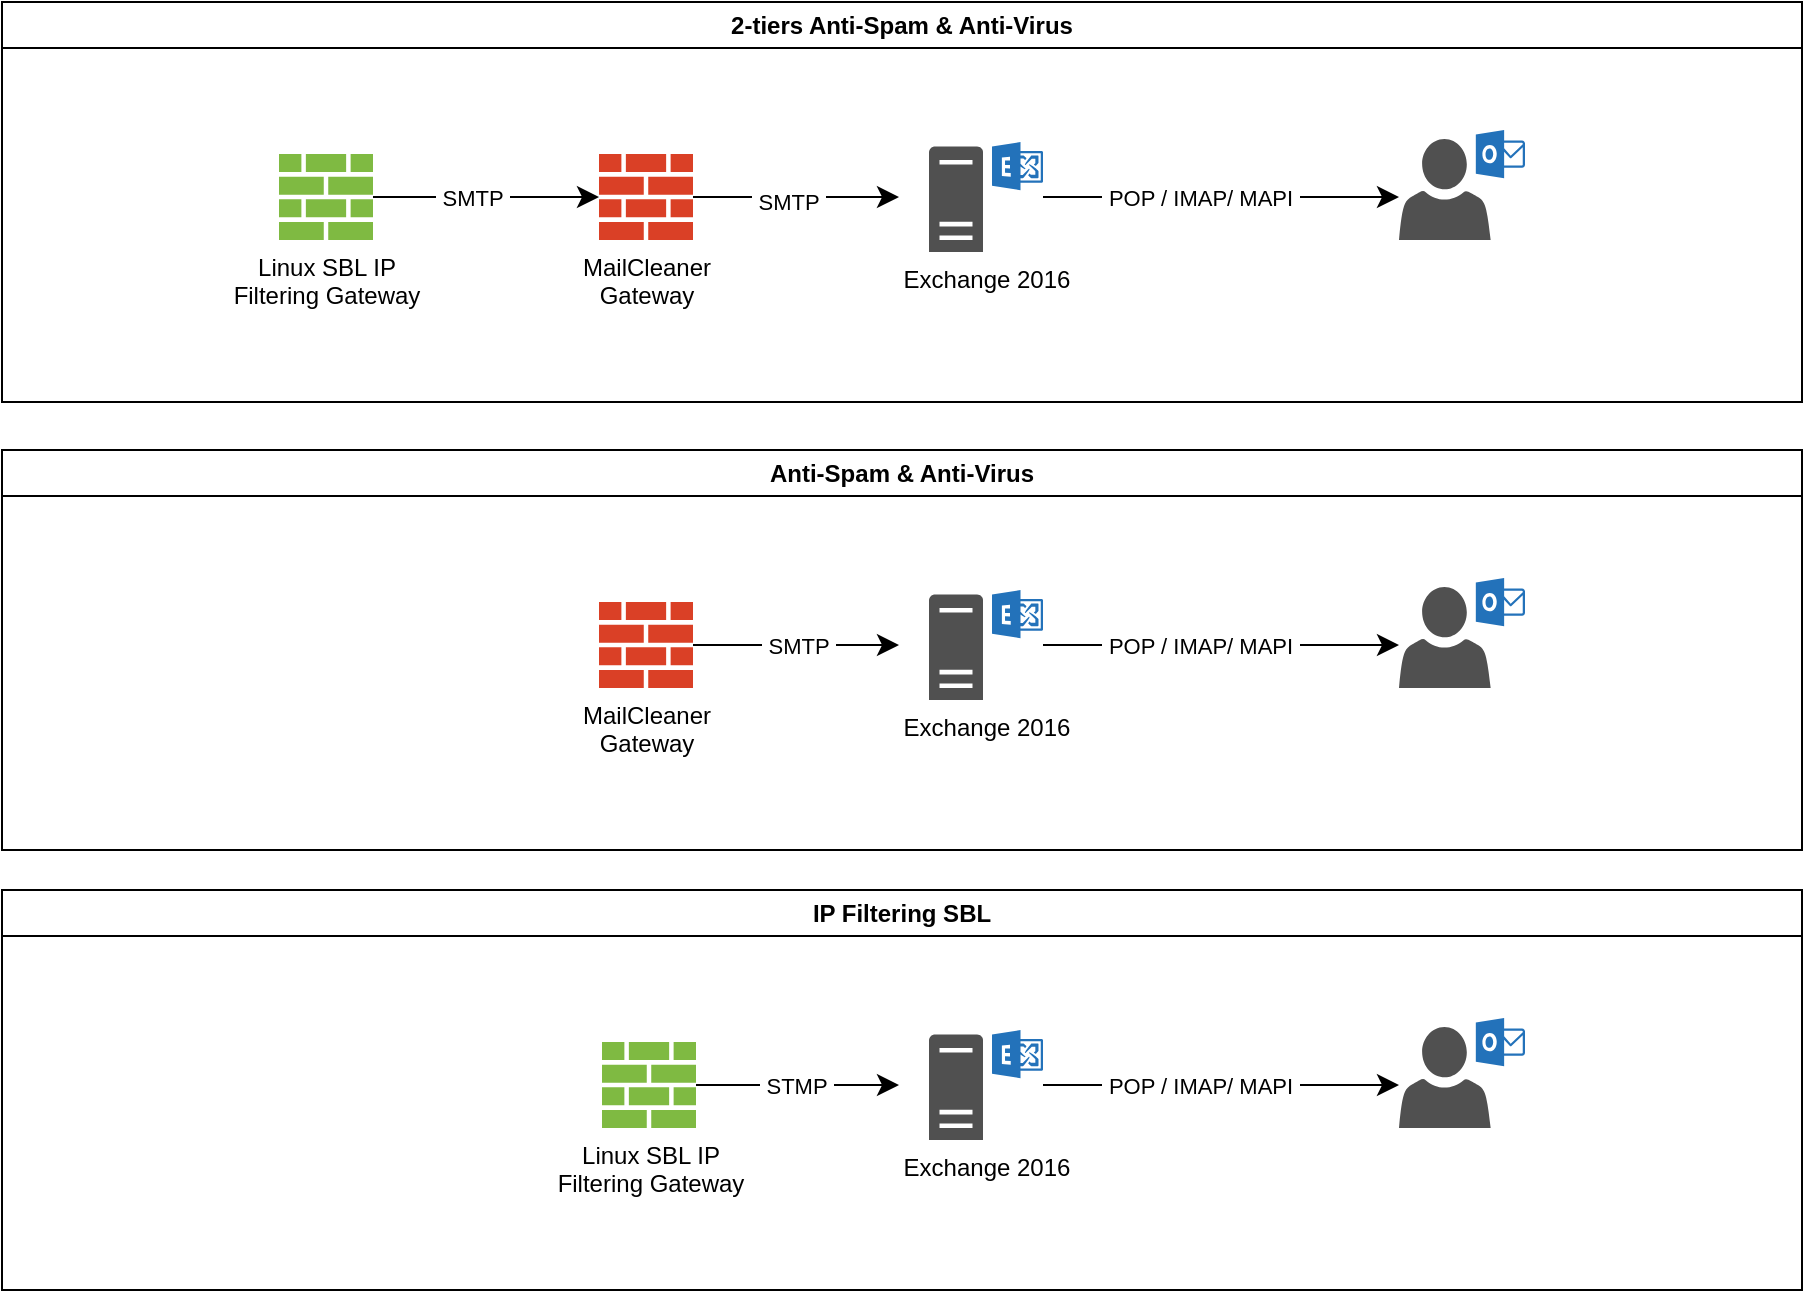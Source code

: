 <mxfile version="24.8.4">
  <diagram name="Page-1" id="WqW7R9khG8hF56QRZZt0">
    <mxGraphModel dx="1290" dy="562" grid="1" gridSize="10" guides="1" tooltips="1" connect="1" arrows="1" fold="1" page="1" pageScale="1" pageWidth="1169" pageHeight="827" math="0" shadow="0">
      <root>
        <mxCell id="0" />
        <mxCell id="1" parent="0" />
        <mxCell id="NJPx6vtatyjdSkyE2h1o-10" value="2-tiers Anti-Spam &amp;amp; Anti-Virus" style="swimlane;whiteSpace=wrap;html=1;startSize=23;" vertex="1" parent="1">
          <mxGeometry x="40" y="26" width="900" height="200" as="geometry" />
        </mxCell>
        <mxCell id="NJPx6vtatyjdSkyE2h1o-11" value="&lt;div&gt;&lt;span style=&quot;background-color: initial;&quot;&gt;Exchange 2016&lt;/span&gt;&lt;/div&gt;" style="sketch=0;pointerEvents=1;shadow=0;dashed=0;html=1;strokeColor=none;fillColor=#505050;labelPosition=center;verticalLabelPosition=bottom;verticalAlign=top;outlineConnect=0;align=center;shape=mxgraph.office.servers.exchange_server;" vertex="1" parent="NJPx6vtatyjdSkyE2h1o-10">
          <mxGeometry x="463.5" y="70" width="57" height="55" as="geometry" />
        </mxCell>
        <mxCell id="NJPx6vtatyjdSkyE2h1o-12" value="" style="sketch=0;pointerEvents=1;shadow=0;dashed=0;html=1;strokeColor=none;fillColor=#505050;labelPosition=center;verticalLabelPosition=bottom;verticalAlign=top;outlineConnect=0;align=center;shape=mxgraph.office.users.outlook_user;" vertex="1" parent="NJPx6vtatyjdSkyE2h1o-10">
          <mxGeometry x="698.5" y="64" width="63" height="55" as="geometry" />
        </mxCell>
        <mxCell id="NJPx6vtatyjdSkyE2h1o-13" value="MailCleaner&lt;br&gt;Gateway" style="sketch=0;pointerEvents=1;shadow=0;dashed=0;html=1;strokeColor=none;labelPosition=center;verticalLabelPosition=bottom;verticalAlign=top;outlineConnect=0;align=center;shape=mxgraph.office.concepts.firewall;fillColor=#DA4026;" vertex="1" parent="NJPx6vtatyjdSkyE2h1o-10">
          <mxGeometry x="298.5" y="76" width="47" height="43" as="geometry" />
        </mxCell>
        <mxCell id="NJPx6vtatyjdSkyE2h1o-14" value="Linux SBL IP&lt;br&gt;Filtering Gateway" style="sketch=0;pointerEvents=1;shadow=0;dashed=0;html=1;strokeColor=none;labelPosition=center;verticalLabelPosition=bottom;verticalAlign=top;outlineConnect=0;align=center;shape=mxgraph.office.concepts.firewall;fillColor=#7FBA42;" vertex="1" parent="NJPx6vtatyjdSkyE2h1o-10">
          <mxGeometry x="138.5" y="76" width="47" height="43" as="geometry" />
        </mxCell>
        <mxCell id="NJPx6vtatyjdSkyE2h1o-15" value="" style="edgeStyle=segmentEdgeStyle;endArrow=classic;html=1;curved=0;rounded=0;endSize=8;startSize=8;" edge="1" parent="NJPx6vtatyjdSkyE2h1o-10" source="NJPx6vtatyjdSkyE2h1o-14" target="NJPx6vtatyjdSkyE2h1o-13">
          <mxGeometry width="50" height="50" relative="1" as="geometry">
            <mxPoint x="278.5" as="sourcePoint" />
            <mxPoint x="328.5" y="-50" as="targetPoint" />
          </mxGeometry>
        </mxCell>
        <mxCell id="NJPx6vtatyjdSkyE2h1o-36" value="&amp;nbsp;SMTP&amp;nbsp;" style="edgeLabel;html=1;align=center;verticalAlign=middle;resizable=0;points=[];" vertex="1" connectable="0" parent="NJPx6vtatyjdSkyE2h1o-15">
          <mxGeometry x="-0.142" y="1" relative="1" as="geometry">
            <mxPoint x="1" y="1" as="offset" />
          </mxGeometry>
        </mxCell>
        <mxCell id="NJPx6vtatyjdSkyE2h1o-16" value="" style="edgeStyle=segmentEdgeStyle;endArrow=classic;html=1;curved=0;rounded=0;endSize=8;startSize=8;" edge="1" parent="NJPx6vtatyjdSkyE2h1o-10" source="NJPx6vtatyjdSkyE2h1o-13">
          <mxGeometry width="50" height="50" relative="1" as="geometry">
            <mxPoint x="368.5" y="-40" as="sourcePoint" />
            <mxPoint x="448.5" y="98" as="targetPoint" />
          </mxGeometry>
        </mxCell>
        <mxCell id="NJPx6vtatyjdSkyE2h1o-37" value="&amp;nbsp;SMTP&amp;nbsp;" style="edgeLabel;html=1;align=center;verticalAlign=middle;resizable=0;points=[];" vertex="1" connectable="0" parent="NJPx6vtatyjdSkyE2h1o-16">
          <mxGeometry x="-0.082" y="-1" relative="1" as="geometry">
            <mxPoint y="1" as="offset" />
          </mxGeometry>
        </mxCell>
        <mxCell id="NJPx6vtatyjdSkyE2h1o-17" value="" style="edgeStyle=segmentEdgeStyle;endArrow=classic;html=1;curved=0;rounded=0;endSize=8;startSize=8;" edge="1" parent="NJPx6vtatyjdSkyE2h1o-10" source="NJPx6vtatyjdSkyE2h1o-11" target="NJPx6vtatyjdSkyE2h1o-12">
          <mxGeometry width="50" height="50" relative="1" as="geometry">
            <mxPoint x="608.5" y="110" as="sourcePoint" />
            <mxPoint x="658.5" y="60" as="targetPoint" />
          </mxGeometry>
        </mxCell>
        <mxCell id="NJPx6vtatyjdSkyE2h1o-18" value="&amp;nbsp;POP / IMAP/ MAPI&amp;nbsp;" style="edgeLabel;html=1;align=center;verticalAlign=middle;resizable=0;points=[];" vertex="1" connectable="0" parent="NJPx6vtatyjdSkyE2h1o-17">
          <mxGeometry x="-0.372" y="-1" relative="1" as="geometry">
            <mxPoint x="22" y="-1" as="offset" />
          </mxGeometry>
        </mxCell>
        <mxCell id="NJPx6vtatyjdSkyE2h1o-19" value="Anti-Spam &amp;amp; Anti-Virus" style="swimlane;whiteSpace=wrap;html=1;" vertex="1" parent="1">
          <mxGeometry x="40" y="250" width="900" height="200" as="geometry" />
        </mxCell>
        <mxCell id="NJPx6vtatyjdSkyE2h1o-20" value="&lt;div&gt;&lt;span style=&quot;background-color: initial;&quot;&gt;Exchange 2016&lt;/span&gt;&lt;/div&gt;" style="sketch=0;pointerEvents=1;shadow=0;dashed=0;html=1;strokeColor=none;fillColor=#505050;labelPosition=center;verticalLabelPosition=bottom;verticalAlign=top;outlineConnect=0;align=center;shape=mxgraph.office.servers.exchange_server;" vertex="1" parent="NJPx6vtatyjdSkyE2h1o-19">
          <mxGeometry x="463.5" y="70" width="57" height="55" as="geometry" />
        </mxCell>
        <mxCell id="NJPx6vtatyjdSkyE2h1o-21" value="" style="sketch=0;pointerEvents=1;shadow=0;dashed=0;html=1;strokeColor=none;fillColor=#505050;labelPosition=center;verticalLabelPosition=bottom;verticalAlign=top;outlineConnect=0;align=center;shape=mxgraph.office.users.outlook_user;" vertex="1" parent="NJPx6vtatyjdSkyE2h1o-19">
          <mxGeometry x="698.5" y="64" width="63" height="55" as="geometry" />
        </mxCell>
        <mxCell id="NJPx6vtatyjdSkyE2h1o-22" value="MailCleaner&lt;br&gt;Gateway" style="sketch=0;pointerEvents=1;shadow=0;dashed=0;html=1;strokeColor=none;labelPosition=center;verticalLabelPosition=bottom;verticalAlign=top;outlineConnect=0;align=center;shape=mxgraph.office.concepts.firewall;fillColor=#DA4026;" vertex="1" parent="NJPx6vtatyjdSkyE2h1o-19">
          <mxGeometry x="298.5" y="76" width="47" height="43" as="geometry" />
        </mxCell>
        <mxCell id="NJPx6vtatyjdSkyE2h1o-25" value="" style="edgeStyle=segmentEdgeStyle;endArrow=classic;html=1;curved=0;rounded=0;endSize=8;startSize=8;" edge="1" parent="NJPx6vtatyjdSkyE2h1o-19" source="NJPx6vtatyjdSkyE2h1o-22">
          <mxGeometry width="50" height="50" relative="1" as="geometry">
            <mxPoint x="368.5" y="-40" as="sourcePoint" />
            <mxPoint x="448.5" y="98" as="targetPoint" />
          </mxGeometry>
        </mxCell>
        <mxCell id="NJPx6vtatyjdSkyE2h1o-38" value="&amp;nbsp;SMTP&amp;nbsp;" style="edgeLabel;html=1;align=center;verticalAlign=middle;resizable=0;points=[];" vertex="1" connectable="0" parent="NJPx6vtatyjdSkyE2h1o-25">
          <mxGeometry x="0.015" y="1" relative="1" as="geometry">
            <mxPoint y="1" as="offset" />
          </mxGeometry>
        </mxCell>
        <mxCell id="NJPx6vtatyjdSkyE2h1o-26" value="" style="edgeStyle=segmentEdgeStyle;endArrow=classic;html=1;curved=0;rounded=0;endSize=8;startSize=8;" edge="1" parent="NJPx6vtatyjdSkyE2h1o-19" source="NJPx6vtatyjdSkyE2h1o-20" target="NJPx6vtatyjdSkyE2h1o-21">
          <mxGeometry width="50" height="50" relative="1" as="geometry">
            <mxPoint x="608.5" y="110" as="sourcePoint" />
            <mxPoint x="658.5" y="60" as="targetPoint" />
          </mxGeometry>
        </mxCell>
        <mxCell id="NJPx6vtatyjdSkyE2h1o-27" value="&amp;nbsp;POP / IMAP/ MAPI&amp;nbsp;" style="edgeLabel;html=1;align=center;verticalAlign=middle;resizable=0;points=[];" vertex="1" connectable="0" parent="NJPx6vtatyjdSkyE2h1o-26">
          <mxGeometry x="-0.372" y="-1" relative="1" as="geometry">
            <mxPoint x="22" y="-1" as="offset" />
          </mxGeometry>
        </mxCell>
        <mxCell id="NJPx6vtatyjdSkyE2h1o-28" value="IP Filtering SBL" style="swimlane;whiteSpace=wrap;html=1;startSize=23;" vertex="1" parent="1">
          <mxGeometry x="40" y="470" width="900" height="200" as="geometry" />
        </mxCell>
        <mxCell id="NJPx6vtatyjdSkyE2h1o-29" value="&lt;div&gt;&lt;span style=&quot;background-color: initial;&quot;&gt;Exchange 2016&lt;/span&gt;&lt;/div&gt;" style="sketch=0;pointerEvents=1;shadow=0;dashed=0;html=1;strokeColor=none;fillColor=#505050;labelPosition=center;verticalLabelPosition=bottom;verticalAlign=top;outlineConnect=0;align=center;shape=mxgraph.office.servers.exchange_server;" vertex="1" parent="NJPx6vtatyjdSkyE2h1o-28">
          <mxGeometry x="463.5" y="70" width="57" height="55" as="geometry" />
        </mxCell>
        <mxCell id="NJPx6vtatyjdSkyE2h1o-30" value="" style="sketch=0;pointerEvents=1;shadow=0;dashed=0;html=1;strokeColor=none;fillColor=#505050;labelPosition=center;verticalLabelPosition=bottom;verticalAlign=top;outlineConnect=0;align=center;shape=mxgraph.office.users.outlook_user;" vertex="1" parent="NJPx6vtatyjdSkyE2h1o-28">
          <mxGeometry x="698.5" y="64" width="63" height="55" as="geometry" />
        </mxCell>
        <mxCell id="NJPx6vtatyjdSkyE2h1o-32" value="" style="edgeStyle=segmentEdgeStyle;endArrow=classic;html=1;curved=0;rounded=0;endSize=8;startSize=8;" edge="1" parent="NJPx6vtatyjdSkyE2h1o-28" source="NJPx6vtatyjdSkyE2h1o-35">
          <mxGeometry width="50" height="50" relative="1" as="geometry">
            <mxPoint x="368.5" y="-40" as="sourcePoint" />
            <mxPoint x="448.5" y="98" as="targetPoint" />
          </mxGeometry>
        </mxCell>
        <mxCell id="NJPx6vtatyjdSkyE2h1o-39" value="&amp;nbsp;STMP&amp;nbsp;" style="edgeLabel;html=1;align=center;verticalAlign=middle;resizable=0;points=[];" vertex="1" connectable="0" parent="NJPx6vtatyjdSkyE2h1o-32">
          <mxGeometry x="-0.02" y="1" relative="1" as="geometry">
            <mxPoint y="1" as="offset" />
          </mxGeometry>
        </mxCell>
        <mxCell id="NJPx6vtatyjdSkyE2h1o-33" value="" style="edgeStyle=segmentEdgeStyle;endArrow=classic;html=1;curved=0;rounded=0;endSize=8;startSize=8;" edge="1" parent="NJPx6vtatyjdSkyE2h1o-28" source="NJPx6vtatyjdSkyE2h1o-29" target="NJPx6vtatyjdSkyE2h1o-30">
          <mxGeometry width="50" height="50" relative="1" as="geometry">
            <mxPoint x="608.5" y="110" as="sourcePoint" />
            <mxPoint x="658.5" y="60" as="targetPoint" />
          </mxGeometry>
        </mxCell>
        <mxCell id="NJPx6vtatyjdSkyE2h1o-34" value="&amp;nbsp;POP / IMAP/ MAPI&amp;nbsp;" style="edgeLabel;html=1;align=center;verticalAlign=middle;resizable=0;points=[];" vertex="1" connectable="0" parent="NJPx6vtatyjdSkyE2h1o-33">
          <mxGeometry x="-0.372" y="-1" relative="1" as="geometry">
            <mxPoint x="22" y="-1" as="offset" />
          </mxGeometry>
        </mxCell>
        <mxCell id="NJPx6vtatyjdSkyE2h1o-35" value="Linux SBL IP&lt;br&gt;Filtering Gateway" style="sketch=0;pointerEvents=1;shadow=0;dashed=0;html=1;strokeColor=none;labelPosition=center;verticalLabelPosition=bottom;verticalAlign=top;outlineConnect=0;align=center;shape=mxgraph.office.concepts.firewall;fillColor=#7FBA42;" vertex="1" parent="NJPx6vtatyjdSkyE2h1o-28">
          <mxGeometry x="300" y="76" width="47" height="43" as="geometry" />
        </mxCell>
      </root>
    </mxGraphModel>
  </diagram>
</mxfile>
